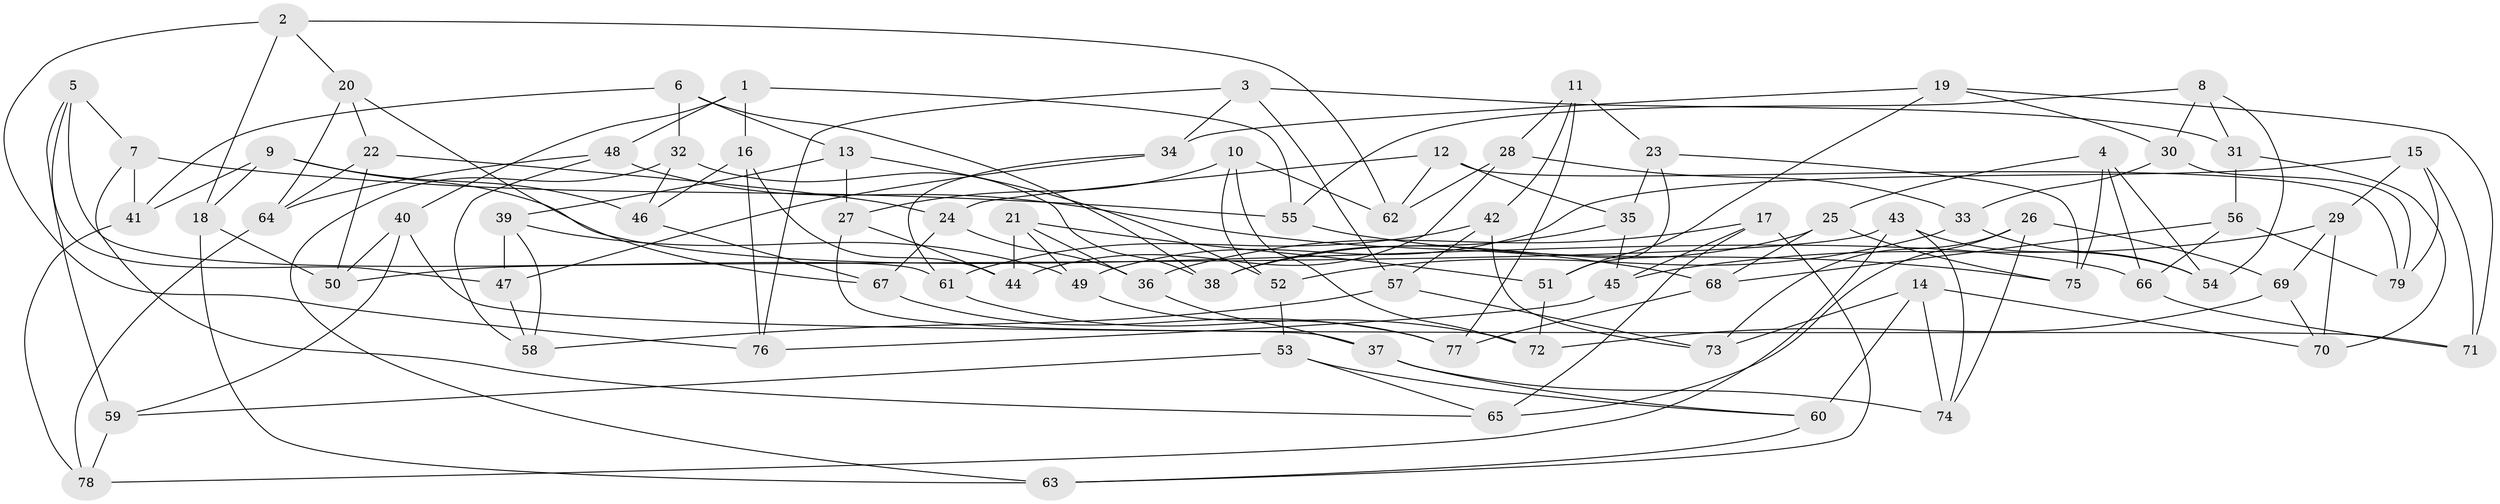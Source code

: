 // Generated by graph-tools (version 1.1) at 2025/11/02/27/25 16:11:48]
// undirected, 79 vertices, 158 edges
graph export_dot {
graph [start="1"]
  node [color=gray90,style=filled];
  1;
  2;
  3;
  4;
  5;
  6;
  7;
  8;
  9;
  10;
  11;
  12;
  13;
  14;
  15;
  16;
  17;
  18;
  19;
  20;
  21;
  22;
  23;
  24;
  25;
  26;
  27;
  28;
  29;
  30;
  31;
  32;
  33;
  34;
  35;
  36;
  37;
  38;
  39;
  40;
  41;
  42;
  43;
  44;
  45;
  46;
  47;
  48;
  49;
  50;
  51;
  52;
  53;
  54;
  55;
  56;
  57;
  58;
  59;
  60;
  61;
  62;
  63;
  64;
  65;
  66;
  67;
  68;
  69;
  70;
  71;
  72;
  73;
  74;
  75;
  76;
  77;
  78;
  79;
  1 -- 16;
  1 -- 55;
  1 -- 48;
  1 -- 40;
  2 -- 62;
  2 -- 18;
  2 -- 20;
  2 -- 76;
  3 -- 57;
  3 -- 34;
  3 -- 76;
  3 -- 31;
  4 -- 25;
  4 -- 66;
  4 -- 54;
  4 -- 75;
  5 -- 59;
  5 -- 47;
  5 -- 61;
  5 -- 7;
  6 -- 38;
  6 -- 41;
  6 -- 32;
  6 -- 13;
  7 -- 65;
  7 -- 41;
  7 -- 55;
  8 -- 54;
  8 -- 31;
  8 -- 30;
  8 -- 55;
  9 -- 18;
  9 -- 66;
  9 -- 41;
  9 -- 46;
  10 -- 62;
  10 -- 27;
  10 -- 72;
  10 -- 52;
  11 -- 42;
  11 -- 28;
  11 -- 23;
  11 -- 77;
  12 -- 24;
  12 -- 35;
  12 -- 79;
  12 -- 62;
  13 -- 52;
  13 -- 27;
  13 -- 39;
  14 -- 74;
  14 -- 73;
  14 -- 60;
  14 -- 70;
  15 -- 29;
  15 -- 49;
  15 -- 71;
  15 -- 79;
  16 -- 76;
  16 -- 46;
  16 -- 44;
  17 -- 65;
  17 -- 36;
  17 -- 45;
  17 -- 63;
  18 -- 50;
  18 -- 63;
  19 -- 51;
  19 -- 30;
  19 -- 71;
  19 -- 34;
  20 -- 22;
  20 -- 64;
  20 -- 67;
  21 -- 49;
  21 -- 36;
  21 -- 51;
  21 -- 44;
  22 -- 50;
  22 -- 24;
  22 -- 64;
  23 -- 51;
  23 -- 35;
  23 -- 75;
  24 -- 36;
  24 -- 67;
  25 -- 38;
  25 -- 75;
  25 -- 68;
  26 -- 65;
  26 -- 73;
  26 -- 69;
  26 -- 74;
  27 -- 37;
  27 -- 44;
  28 -- 62;
  28 -- 44;
  28 -- 33;
  29 -- 70;
  29 -- 45;
  29 -- 69;
  30 -- 33;
  30 -- 79;
  31 -- 70;
  31 -- 56;
  32 -- 38;
  32 -- 63;
  32 -- 46;
  33 -- 54;
  33 -- 52;
  34 -- 61;
  34 -- 47;
  35 -- 38;
  35 -- 45;
  36 -- 37;
  37 -- 60;
  37 -- 74;
  39 -- 58;
  39 -- 49;
  39 -- 47;
  40 -- 71;
  40 -- 50;
  40 -- 59;
  41 -- 78;
  42 -- 61;
  42 -- 73;
  42 -- 57;
  43 -- 74;
  43 -- 78;
  43 -- 50;
  43 -- 54;
  45 -- 76;
  46 -- 67;
  47 -- 58;
  48 -- 64;
  48 -- 58;
  48 -- 68;
  49 -- 77;
  51 -- 72;
  52 -- 53;
  53 -- 59;
  53 -- 60;
  53 -- 65;
  55 -- 75;
  56 -- 66;
  56 -- 68;
  56 -- 79;
  57 -- 58;
  57 -- 73;
  59 -- 78;
  60 -- 63;
  61 -- 72;
  64 -- 78;
  66 -- 71;
  67 -- 77;
  68 -- 77;
  69 -- 70;
  69 -- 72;
}
